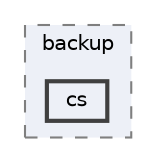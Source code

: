 digraph "resources/lang/vendor/backup/cs"
{
 // LATEX_PDF_SIZE
  bgcolor="transparent";
  edge [fontname=Helvetica,fontsize=10,labelfontname=Helvetica,labelfontsize=10];
  node [fontname=Helvetica,fontsize=10,shape=box,height=0.2,width=0.4];
  compound=true
  subgraph clusterdir_57578f4ecb69cb9972077bef8fcc0dec {
    graph [ bgcolor="#edf0f7", pencolor="grey50", label="backup", fontname=Helvetica,fontsize=10 style="filled,dashed", URL="dir_57578f4ecb69cb9972077bef8fcc0dec.html",tooltip=""]
  dir_31b6b155d2ee0e5ce15456749b3c34e5 [label="cs", fillcolor="#edf0f7", color="grey25", style="filled,bold", URL="dir_31b6b155d2ee0e5ce15456749b3c34e5.html",tooltip=""];
  }
}

